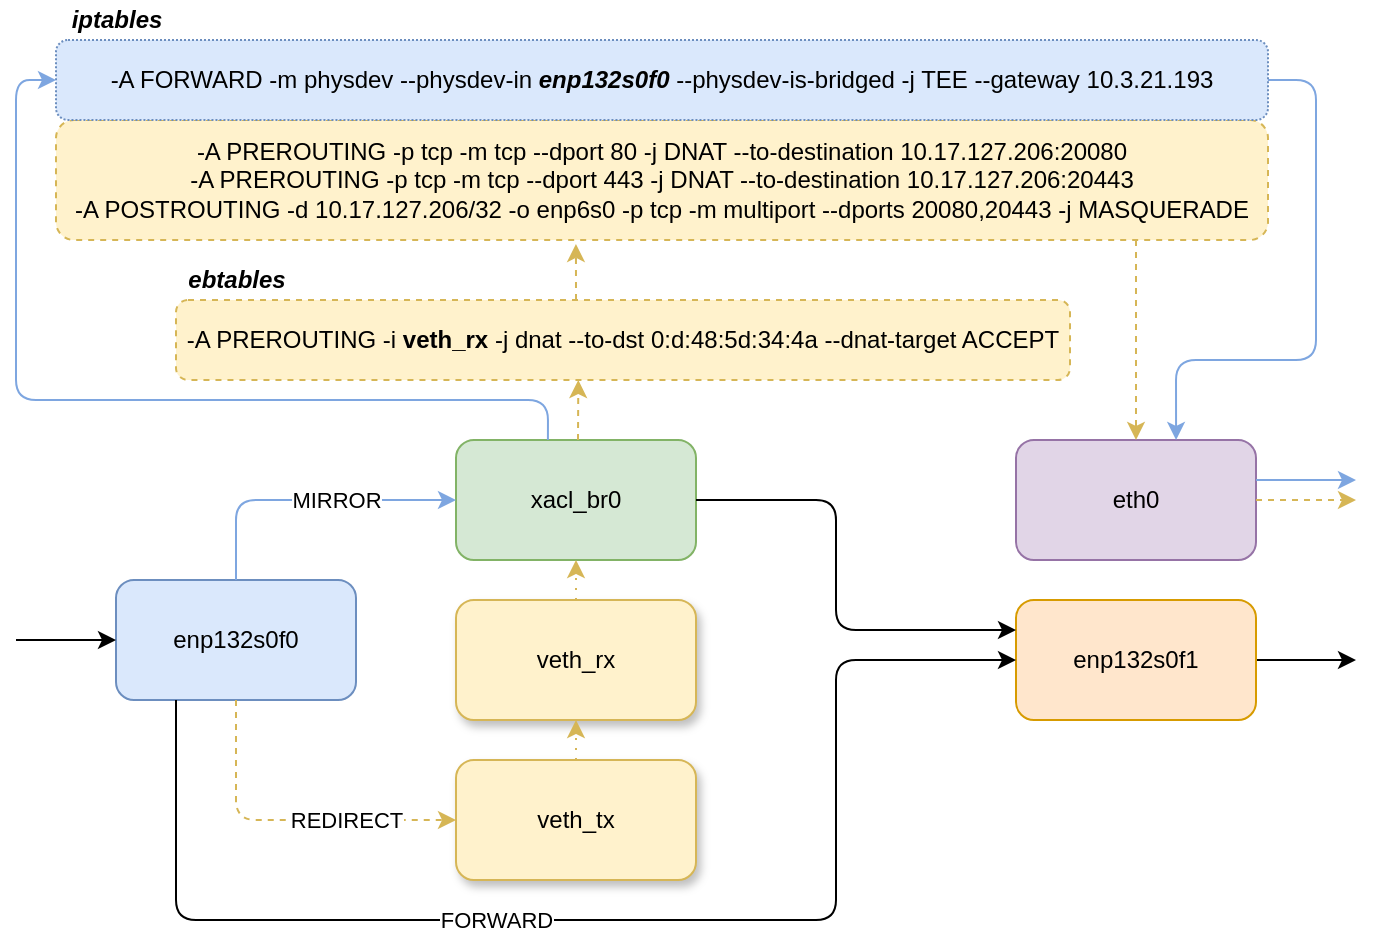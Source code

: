 <mxfile version="13.3.9" type="github">
  <diagram id="D_IJrdBWuOMCP7FshWZn" name="第 1 页">
    <mxGraphModel dx="925" dy="1653" grid="1" gridSize="10" guides="1" tooltips="1" connect="1" arrows="1" fold="1" page="1" pageScale="1" pageWidth="827" pageHeight="1169" math="0" shadow="0">
      <root>
        <mxCell id="0" />
        <mxCell id="1" parent="0" />
        <mxCell id="ZjVOlIGF_ecNaLtHyKa2-1" value="xacl_br0" style="rounded=1;whiteSpace=wrap;html=1;fillColor=#d5e8d4;strokeColor=#82b366;" parent="1" vertex="1">
          <mxGeometry x="330" y="110" width="120" height="60" as="geometry" />
        </mxCell>
        <mxCell id="ZjVOlIGF_ecNaLtHyKa2-2" value="enp132s0f0" style="rounded=1;whiteSpace=wrap;html=1;fillColor=#dae8fc;strokeColor=#6c8ebf;" parent="1" vertex="1">
          <mxGeometry x="160" y="180" width="120" height="60" as="geometry" />
        </mxCell>
        <mxCell id="ZjVOlIGF_ecNaLtHyKa2-3" value="veth_tx" style="rounded=1;whiteSpace=wrap;html=1;fillColor=#fff2cc;strokeColor=#d6b656;shadow=1;" parent="1" vertex="1">
          <mxGeometry x="330" y="270" width="120" height="60" as="geometry" />
        </mxCell>
        <mxCell id="ZjVOlIGF_ecNaLtHyKa2-4" value="-A PREROUTING -i &lt;b&gt;veth_rx&lt;/b&gt; -j dnat --to-dst 0:d:48:5d:34:4a --dnat-target ACCEPT" style="rounded=1;whiteSpace=wrap;html=1;dashed=1;fillColor=#fff2cc;strokeColor=#d6b656;" parent="1" vertex="1">
          <mxGeometry x="190" y="40" width="447" height="40" as="geometry" />
        </mxCell>
        <mxCell id="ZjVOlIGF_ecNaLtHyKa2-6" value="" style="endArrow=classic;html=1;entryX=0;entryY=0.5;entryDx=0;entryDy=0;exitX=0.5;exitY=1;exitDx=0;exitDy=0;dashed=1;fillColor=#fff2cc;strokeColor=#d6b656;" parent="1" source="ZjVOlIGF_ecNaLtHyKa2-2" target="ZjVOlIGF_ecNaLtHyKa2-3" edge="1">
          <mxGeometry width="50" height="50" relative="1" as="geometry">
            <mxPoint x="380" y="200" as="sourcePoint" />
            <mxPoint x="430" y="150" as="targetPoint" />
            <Array as="points">
              <mxPoint x="220" y="300" />
            </Array>
          </mxGeometry>
        </mxCell>
        <mxCell id="ZjVOlIGF_ecNaLtHyKa2-7" value="REDIRECT" style="edgeLabel;html=1;align=center;verticalAlign=middle;resizable=0;points=[];" parent="ZjVOlIGF_ecNaLtHyKa2-6" vertex="1" connectable="0">
          <mxGeometry x="-0.183" y="-2" relative="1" as="geometry">
            <mxPoint x="45" y="-2" as="offset" />
          </mxGeometry>
        </mxCell>
        <mxCell id="ZjVOlIGF_ecNaLtHyKa2-8" value="" style="endArrow=classic;html=1;exitX=1;exitY=0.5;exitDx=0;exitDy=0;" parent="1" source="ZjVOlIGF_ecNaLtHyKa2-19" edge="1">
          <mxGeometry width="50" height="50" relative="1" as="geometry">
            <mxPoint x="380" y="200" as="sourcePoint" />
            <mxPoint x="780" y="220" as="targetPoint" />
          </mxGeometry>
        </mxCell>
        <mxCell id="ZjVOlIGF_ecNaLtHyKa2-9" value="" style="endArrow=classic;html=1;exitX=0.5;exitY=0;exitDx=0;exitDy=0;entryX=0;entryY=0.5;entryDx=0;entryDy=0;strokeColor=#7EA6E0;" parent="1" source="ZjVOlIGF_ecNaLtHyKa2-2" target="ZjVOlIGF_ecNaLtHyKa2-1" edge="1">
          <mxGeometry width="50" height="50" relative="1" as="geometry">
            <mxPoint x="380" y="200" as="sourcePoint" />
            <mxPoint x="430" y="150" as="targetPoint" />
            <Array as="points">
              <mxPoint x="220" y="140" />
            </Array>
          </mxGeometry>
        </mxCell>
        <mxCell id="ZjVOlIGF_ecNaLtHyKa2-25" value="MIRROR" style="edgeLabel;html=1;align=center;verticalAlign=middle;resizable=0;points=[];" parent="ZjVOlIGF_ecNaLtHyKa2-9" vertex="1" connectable="0">
          <mxGeometry x="-0.6" y="1" relative="1" as="geometry">
            <mxPoint x="51" y="-10" as="offset" />
          </mxGeometry>
        </mxCell>
        <mxCell id="ZjVOlIGF_ecNaLtHyKa2-10" value="" style="endArrow=classic;html=1;entryX=0.45;entryY=1;entryDx=0;entryDy=0;entryPerimeter=0;dashed=1;fillColor=#fff2cc;strokeColor=#d6b656;" parent="1" target="ZjVOlIGF_ecNaLtHyKa2-4" edge="1">
          <mxGeometry width="50" height="50" relative="1" as="geometry">
            <mxPoint x="391" y="110" as="sourcePoint" />
            <mxPoint x="430" y="90" as="targetPoint" />
          </mxGeometry>
        </mxCell>
        <mxCell id="ZjVOlIGF_ecNaLtHyKa2-11" value="&lt;div&gt;-A PREROUTING -p tcp -m tcp --dport 80 -j DNAT --to-destination 10.17.127.206:20080&lt;/div&gt;&lt;div&gt;-A PREROUTING -p tcp -m tcp --dport 443 -j DNAT --to-destination 10.17.127.206:20443&lt;/div&gt;&lt;div&gt;-A POSTROUTING -d 10.17.127.206/32 -o enp6s0 -p tcp -m multiport --dports 20080,20443 -j MASQUERADE&lt;/div&gt;" style="rounded=1;whiteSpace=wrap;html=1;dashed=1;fillColor=#fff2cc;strokeColor=#d6b656;" parent="1" vertex="1">
          <mxGeometry x="130" y="-50" width="606" height="60" as="geometry" />
        </mxCell>
        <mxCell id="ZjVOlIGF_ecNaLtHyKa2-12" value="&lt;b&gt;&lt;i&gt;ebtables&lt;/i&gt;&lt;/b&gt;" style="text;html=1;align=center;verticalAlign=middle;resizable=0;points=[];autosize=1;" parent="1" vertex="1">
          <mxGeometry x="190" y="20" width="60" height="20" as="geometry" />
        </mxCell>
        <mxCell id="ZjVOlIGF_ecNaLtHyKa2-13" value="&lt;b&gt;&lt;i&gt;iptables&lt;/i&gt;&lt;/b&gt;" style="text;html=1;align=center;verticalAlign=middle;resizable=0;points=[];autosize=1;" parent="1" vertex="1">
          <mxGeometry x="130" y="-110" width="60" height="20" as="geometry" />
        </mxCell>
        <mxCell id="ZjVOlIGF_ecNaLtHyKa2-15" value="eth0" style="rounded=1;whiteSpace=wrap;html=1;fillColor=#e1d5e7;strokeColor=#9673a6;" parent="1" vertex="1">
          <mxGeometry x="610" y="110" width="120" height="60" as="geometry" />
        </mxCell>
        <mxCell id="ZjVOlIGF_ecNaLtHyKa2-16" value="" style="endArrow=classic;html=1;entryX=0.5;entryY=0;entryDx=0;entryDy=0;dashed=1;fillColor=#fff2cc;strokeColor=#d6b656;" parent="1" target="ZjVOlIGF_ecNaLtHyKa2-15" edge="1">
          <mxGeometry width="50" height="50" relative="1" as="geometry">
            <mxPoint x="670" y="10" as="sourcePoint" />
            <mxPoint x="540" y="120" as="targetPoint" />
          </mxGeometry>
        </mxCell>
        <mxCell id="ZjVOlIGF_ecNaLtHyKa2-17" value="" style="endArrow=classic;html=1;exitX=1;exitY=0.5;exitDx=0;exitDy=0;dashed=1;fillColor=#fff2cc;strokeColor=#d6b656;" parent="1" source="ZjVOlIGF_ecNaLtHyKa2-15" edge="1">
          <mxGeometry width="50" height="50" relative="1" as="geometry">
            <mxPoint x="490" y="130" as="sourcePoint" />
            <mxPoint x="780" y="140" as="targetPoint" />
          </mxGeometry>
        </mxCell>
        <mxCell id="ZjVOlIGF_ecNaLtHyKa2-18" value="veth_rx" style="rounded=1;whiteSpace=wrap;html=1;fillColor=#fff2cc;strokeColor=#d6b656;shadow=1;" parent="1" vertex="1">
          <mxGeometry x="330" y="190" width="120" height="60" as="geometry" />
        </mxCell>
        <mxCell id="ZjVOlIGF_ecNaLtHyKa2-19" value="&lt;span&gt;enp132s0f1&lt;/span&gt;" style="rounded=1;whiteSpace=wrap;html=1;fillColor=#ffe6cc;strokeColor=#d79b00;" parent="1" vertex="1">
          <mxGeometry x="610" y="190" width="120" height="60" as="geometry" />
        </mxCell>
        <mxCell id="ZjVOlIGF_ecNaLtHyKa2-20" value="" style="endArrow=classic;html=1;exitX=0.5;exitY=0;exitDx=0;exitDy=0;entryX=0.5;entryY=1;entryDx=0;entryDy=0;dashed=1;dashPattern=1 4;fillColor=#fff2cc;strokeColor=#d6b656;" parent="1" source="ZjVOlIGF_ecNaLtHyKa2-3" target="ZjVOlIGF_ecNaLtHyKa2-18" edge="1">
          <mxGeometry width="50" height="50" relative="1" as="geometry">
            <mxPoint x="450" y="250" as="sourcePoint" />
            <mxPoint x="500" y="200" as="targetPoint" />
          </mxGeometry>
        </mxCell>
        <mxCell id="ZjVOlIGF_ecNaLtHyKa2-21" value="" style="endArrow=classic;html=1;exitX=0.5;exitY=0;exitDx=0;exitDy=0;entryX=0.5;entryY=1;entryDx=0;entryDy=0;dashed=1;dashPattern=1 4;fillColor=#fff2cc;strokeColor=#d6b656;" parent="1" source="ZjVOlIGF_ecNaLtHyKa2-18" target="ZjVOlIGF_ecNaLtHyKa2-1" edge="1">
          <mxGeometry width="50" height="50" relative="1" as="geometry">
            <mxPoint x="450" y="250" as="sourcePoint" />
            <mxPoint x="500" y="200" as="targetPoint" />
          </mxGeometry>
        </mxCell>
        <mxCell id="ZjVOlIGF_ecNaLtHyKa2-22" value="" style="endArrow=classic;html=1;entryX=0;entryY=0.5;entryDx=0;entryDy=0;exitX=0.25;exitY=1;exitDx=0;exitDy=0;" parent="1" source="ZjVOlIGF_ecNaLtHyKa2-2" target="ZjVOlIGF_ecNaLtHyKa2-19" edge="1">
          <mxGeometry width="50" height="50" relative="1" as="geometry">
            <mxPoint x="340" y="230" as="sourcePoint" />
            <mxPoint x="500" y="200" as="targetPoint" />
            <Array as="points">
              <mxPoint x="190" y="350" />
              <mxPoint x="520" y="350" />
              <mxPoint x="520" y="220" />
            </Array>
          </mxGeometry>
        </mxCell>
        <mxCell id="ZjVOlIGF_ecNaLtHyKa2-24" value="FORWARD" style="edgeLabel;html=1;align=center;verticalAlign=middle;resizable=0;points=[];" parent="ZjVOlIGF_ecNaLtHyKa2-22" vertex="1" connectable="0">
          <mxGeometry x="0.3" y="1" relative="1" as="geometry">
            <mxPoint x="-159" y="1" as="offset" />
          </mxGeometry>
        </mxCell>
        <mxCell id="ZjVOlIGF_ecNaLtHyKa2-26" value="" style="endArrow=classic;html=1;entryX=0;entryY=0.5;entryDx=0;entryDy=0;" parent="1" target="ZjVOlIGF_ecNaLtHyKa2-2" edge="1">
          <mxGeometry width="50" height="50" relative="1" as="geometry">
            <mxPoint x="110" y="210" as="sourcePoint" />
            <mxPoint x="470" y="150" as="targetPoint" />
          </mxGeometry>
        </mxCell>
        <mxCell id="ZjVOlIGF_ecNaLtHyKa2-27" value="" style="endArrow=classic;html=1;exitX=1;exitY=0.5;exitDx=0;exitDy=0;entryX=0;entryY=0.25;entryDx=0;entryDy=0;" parent="1" source="ZjVOlIGF_ecNaLtHyKa2-1" target="ZjVOlIGF_ecNaLtHyKa2-19" edge="1">
          <mxGeometry width="50" height="50" relative="1" as="geometry">
            <mxPoint x="480" y="160" as="sourcePoint" />
            <mxPoint x="590" y="120" as="targetPoint" />
            <Array as="points">
              <mxPoint x="520" y="140" />
              <mxPoint x="520" y="205" />
            </Array>
          </mxGeometry>
        </mxCell>
        <mxCell id="dnEq5zq9akTZxnh5Uyjw-1" value="-A FORWARD -m physdev --physdev-in &lt;b&gt;&lt;i&gt;enp132s0f0&lt;/i&gt;&lt;/b&gt;&amp;nbsp;--physdev-is-bridged -j TEE --gateway 10.3.21.193" style="rounded=1;whiteSpace=wrap;html=1;dashed=1;dashPattern=1 1;fillColor=#dae8fc;strokeColor=#6c8ebf;" vertex="1" parent="1">
          <mxGeometry x="130" y="-90" width="606" height="40" as="geometry" />
        </mxCell>
        <mxCell id="dnEq5zq9akTZxnh5Uyjw-4" value="" style="endArrow=classic;html=1;entryX=0.429;entryY=1.033;entryDx=0;entryDy=0;entryPerimeter=0;dashed=1;fillColor=#fff2cc;strokeColor=#d6b656;" edge="1" parent="1" target="ZjVOlIGF_ecNaLtHyKa2-11">
          <mxGeometry width="50" height="50" relative="1" as="geometry">
            <mxPoint x="390" y="40" as="sourcePoint" />
            <mxPoint x="401.15" y="90" as="targetPoint" />
          </mxGeometry>
        </mxCell>
        <mxCell id="dnEq5zq9akTZxnh5Uyjw-5" value="" style="endArrow=classic;html=1;exitX=0.383;exitY=0;exitDx=0;exitDy=0;exitPerimeter=0;entryX=0;entryY=0.5;entryDx=0;entryDy=0;strokeColor=#7EA6E0;" edge="1" parent="1" source="ZjVOlIGF_ecNaLtHyKa2-1" target="dnEq5zq9akTZxnh5Uyjw-1">
          <mxGeometry width="50" height="50" relative="1" as="geometry">
            <mxPoint x="470" y="100" as="sourcePoint" />
            <mxPoint x="520" y="50" as="targetPoint" />
            <Array as="points">
              <mxPoint x="376" y="90" />
              <mxPoint x="110" y="90" />
              <mxPoint x="110" y="-70" />
            </Array>
          </mxGeometry>
        </mxCell>
        <mxCell id="dnEq5zq9akTZxnh5Uyjw-6" value="" style="endArrow=classic;html=1;entryX=0.667;entryY=0;entryDx=0;entryDy=0;entryPerimeter=0;exitX=1;exitY=0.5;exitDx=0;exitDy=0;strokeColor=#7EA6E0;" edge="1" parent="1" source="dnEq5zq9akTZxnh5Uyjw-1" target="ZjVOlIGF_ecNaLtHyKa2-15">
          <mxGeometry width="50" height="50" relative="1" as="geometry">
            <mxPoint x="740" y="-70" as="sourcePoint" />
            <mxPoint x="510" y="60" as="targetPoint" />
            <Array as="points">
              <mxPoint x="760" y="-70" />
              <mxPoint x="760" y="70" />
              <mxPoint x="690" y="70" />
            </Array>
          </mxGeometry>
        </mxCell>
        <mxCell id="dnEq5zq9akTZxnh5Uyjw-7" value="" style="endArrow=classic;html=1;exitX=1;exitY=0.5;exitDx=0;exitDy=0;strokeColor=#7EA6E0;" edge="1" parent="1">
          <mxGeometry width="50" height="50" relative="1" as="geometry">
            <mxPoint x="730" y="130" as="sourcePoint" />
            <mxPoint x="780" y="130" as="targetPoint" />
          </mxGeometry>
        </mxCell>
      </root>
    </mxGraphModel>
  </diagram>
</mxfile>
